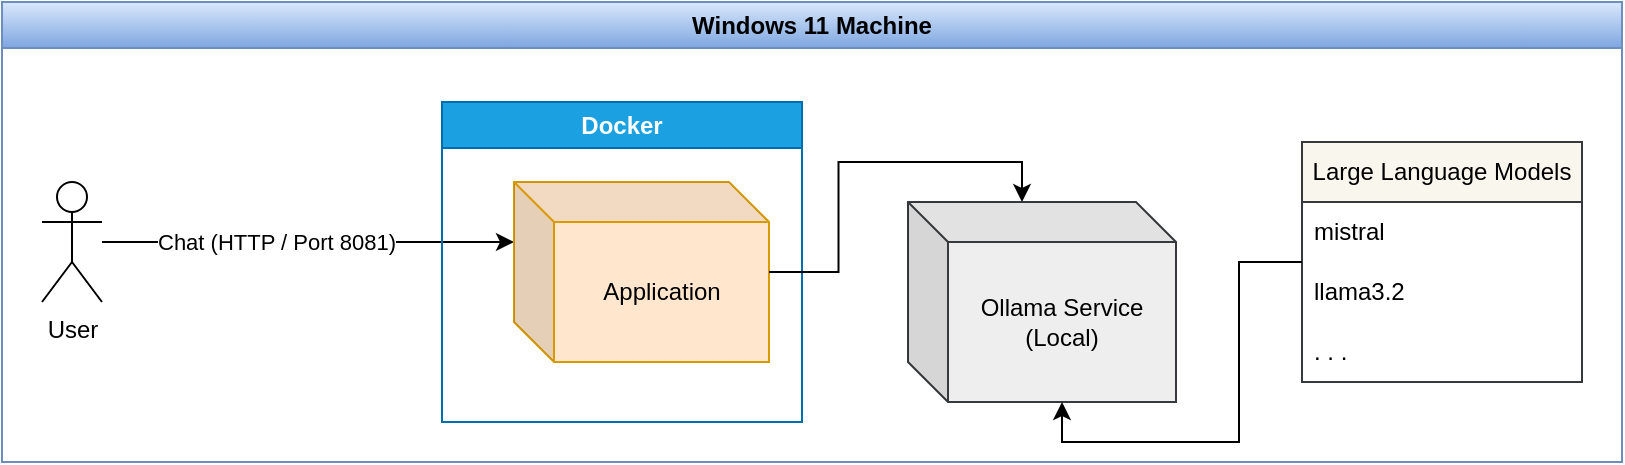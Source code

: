 <mxfile version="28.1.2">
  <diagram name="Page-1" id="D7ZYF_hbqmbs6ifgAlOX">
    <mxGraphModel dx="1277" dy="958" grid="1" gridSize="10" guides="1" tooltips="1" connect="1" arrows="1" fold="1" page="1" pageScale="1" pageWidth="827" pageHeight="1169" math="0" shadow="0">
      <root>
        <mxCell id="0" />
        <mxCell id="1" parent="0" />
        <mxCell id="aLEHwR972HRS8R3vMf2F-10" value="Windows 11 Machine" style="swimlane;whiteSpace=wrap;html=1;fillColor=#dae8fc;gradientColor=#7ea6e0;strokeColor=#6c8ebf;" vertex="1" parent="1">
          <mxGeometry x="100" y="420" width="810" height="230" as="geometry" />
        </mxCell>
        <mxCell id="aLEHwR972HRS8R3vMf2F-25" style="edgeStyle=orthogonalEdgeStyle;rounded=0;orthogonalLoop=1;jettySize=auto;html=1;entryX=0;entryY=0;entryDx=0;entryDy=30;entryPerimeter=0;" edge="1" parent="aLEHwR972HRS8R3vMf2F-10" source="aLEHwR972HRS8R3vMf2F-3" target="aLEHwR972HRS8R3vMf2F-2">
          <mxGeometry relative="1" as="geometry" />
        </mxCell>
        <mxCell id="aLEHwR972HRS8R3vMf2F-26" value="Chat (HTTP / Port 8081)" style="edgeLabel;html=1;align=center;verticalAlign=middle;resizable=0;points=[];" vertex="1" connectable="0" parent="aLEHwR972HRS8R3vMf2F-25">
          <mxGeometry x="-0.153" relative="1" as="geometry">
            <mxPoint as="offset" />
          </mxGeometry>
        </mxCell>
        <mxCell id="aLEHwR972HRS8R3vMf2F-3" value="User" style="shape=umlActor;verticalLabelPosition=bottom;verticalAlign=top;html=1;outlineConnect=0;" vertex="1" parent="aLEHwR972HRS8R3vMf2F-10">
          <mxGeometry x="20" y="90" width="30" height="60" as="geometry" />
        </mxCell>
        <mxCell id="aLEHwR972HRS8R3vMf2F-9" value="Docker" style="swimlane;whiteSpace=wrap;html=1;fillColor=#1ba1e2;fontColor=#ffffff;strokeColor=#006EAF;" vertex="1" parent="aLEHwR972HRS8R3vMf2F-10">
          <mxGeometry x="220" y="50" width="180" height="160" as="geometry" />
        </mxCell>
        <mxCell id="aLEHwR972HRS8R3vMf2F-2" value="Application" style="shape=cube;whiteSpace=wrap;html=1;boundedLbl=1;backgroundOutline=1;darkOpacity=0.05;darkOpacity2=0.1;fillColor=#ffe6cc;strokeColor=#d79b00;" vertex="1" parent="aLEHwR972HRS8R3vMf2F-9">
          <mxGeometry x="36" y="40" width="127.5" height="90" as="geometry" />
        </mxCell>
        <mxCell id="aLEHwR972HRS8R3vMf2F-11" value="Ollama Service&lt;br&gt;(Local)" style="shape=cube;whiteSpace=wrap;html=1;boundedLbl=1;backgroundOutline=1;darkOpacity=0.05;darkOpacity2=0.1;fillColor=#eeeeee;strokeColor=#36393d;" vertex="1" parent="aLEHwR972HRS8R3vMf2F-10">
          <mxGeometry x="453" y="100" width="134" height="100" as="geometry" />
        </mxCell>
        <mxCell id="aLEHwR972HRS8R3vMf2F-31" value="Large Language Models" style="swimlane;fontStyle=0;childLayout=stackLayout;horizontal=1;startSize=30;horizontalStack=0;resizeParent=1;resizeParentMax=0;resizeLast=0;collapsible=1;marginBottom=0;whiteSpace=wrap;html=1;fillColor=#f9f7ed;strokeColor=#36393d;" vertex="1" parent="aLEHwR972HRS8R3vMf2F-10">
          <mxGeometry x="650" y="70" width="140" height="120" as="geometry" />
        </mxCell>
        <mxCell id="aLEHwR972HRS8R3vMf2F-32" value="mistral" style="text;strokeColor=none;fillColor=none;align=left;verticalAlign=middle;spacingLeft=4;spacingRight=4;overflow=hidden;points=[[0,0.5],[1,0.5]];portConstraint=eastwest;rotatable=0;whiteSpace=wrap;html=1;" vertex="1" parent="aLEHwR972HRS8R3vMf2F-31">
          <mxGeometry y="30" width="140" height="30" as="geometry" />
        </mxCell>
        <mxCell id="aLEHwR972HRS8R3vMf2F-33" value="llama3.2" style="text;strokeColor=none;fillColor=none;align=left;verticalAlign=middle;spacingLeft=4;spacingRight=4;overflow=hidden;points=[[0,0.5],[1,0.5]];portConstraint=eastwest;rotatable=0;whiteSpace=wrap;html=1;" vertex="1" parent="aLEHwR972HRS8R3vMf2F-31">
          <mxGeometry y="60" width="140" height="30" as="geometry" />
        </mxCell>
        <mxCell id="aLEHwR972HRS8R3vMf2F-34" value=". . ." style="text;strokeColor=none;fillColor=none;align=left;verticalAlign=middle;spacingLeft=4;spacingRight=4;overflow=hidden;points=[[0,0.5],[1,0.5]];portConstraint=eastwest;rotatable=0;whiteSpace=wrap;html=1;" vertex="1" parent="aLEHwR972HRS8R3vMf2F-31">
          <mxGeometry y="90" width="140" height="30" as="geometry" />
        </mxCell>
        <mxCell id="aLEHwR972HRS8R3vMf2F-39" style="edgeStyle=orthogonalEdgeStyle;rounded=0;orthogonalLoop=1;jettySize=auto;html=1;entryX=0;entryY=0;entryDx=57;entryDy=0;entryPerimeter=0;" edge="1" parent="aLEHwR972HRS8R3vMf2F-10" source="aLEHwR972HRS8R3vMf2F-2" target="aLEHwR972HRS8R3vMf2F-11">
          <mxGeometry relative="1" as="geometry" />
        </mxCell>
        <mxCell id="aLEHwR972HRS8R3vMf2F-40" style="edgeStyle=orthogonalEdgeStyle;rounded=0;orthogonalLoop=1;jettySize=auto;html=1;entryX=0;entryY=0;entryDx=77;entryDy=100;entryPerimeter=0;" edge="1" parent="aLEHwR972HRS8R3vMf2F-10" source="aLEHwR972HRS8R3vMf2F-31" target="aLEHwR972HRS8R3vMf2F-11">
          <mxGeometry relative="1" as="geometry" />
        </mxCell>
      </root>
    </mxGraphModel>
  </diagram>
</mxfile>
